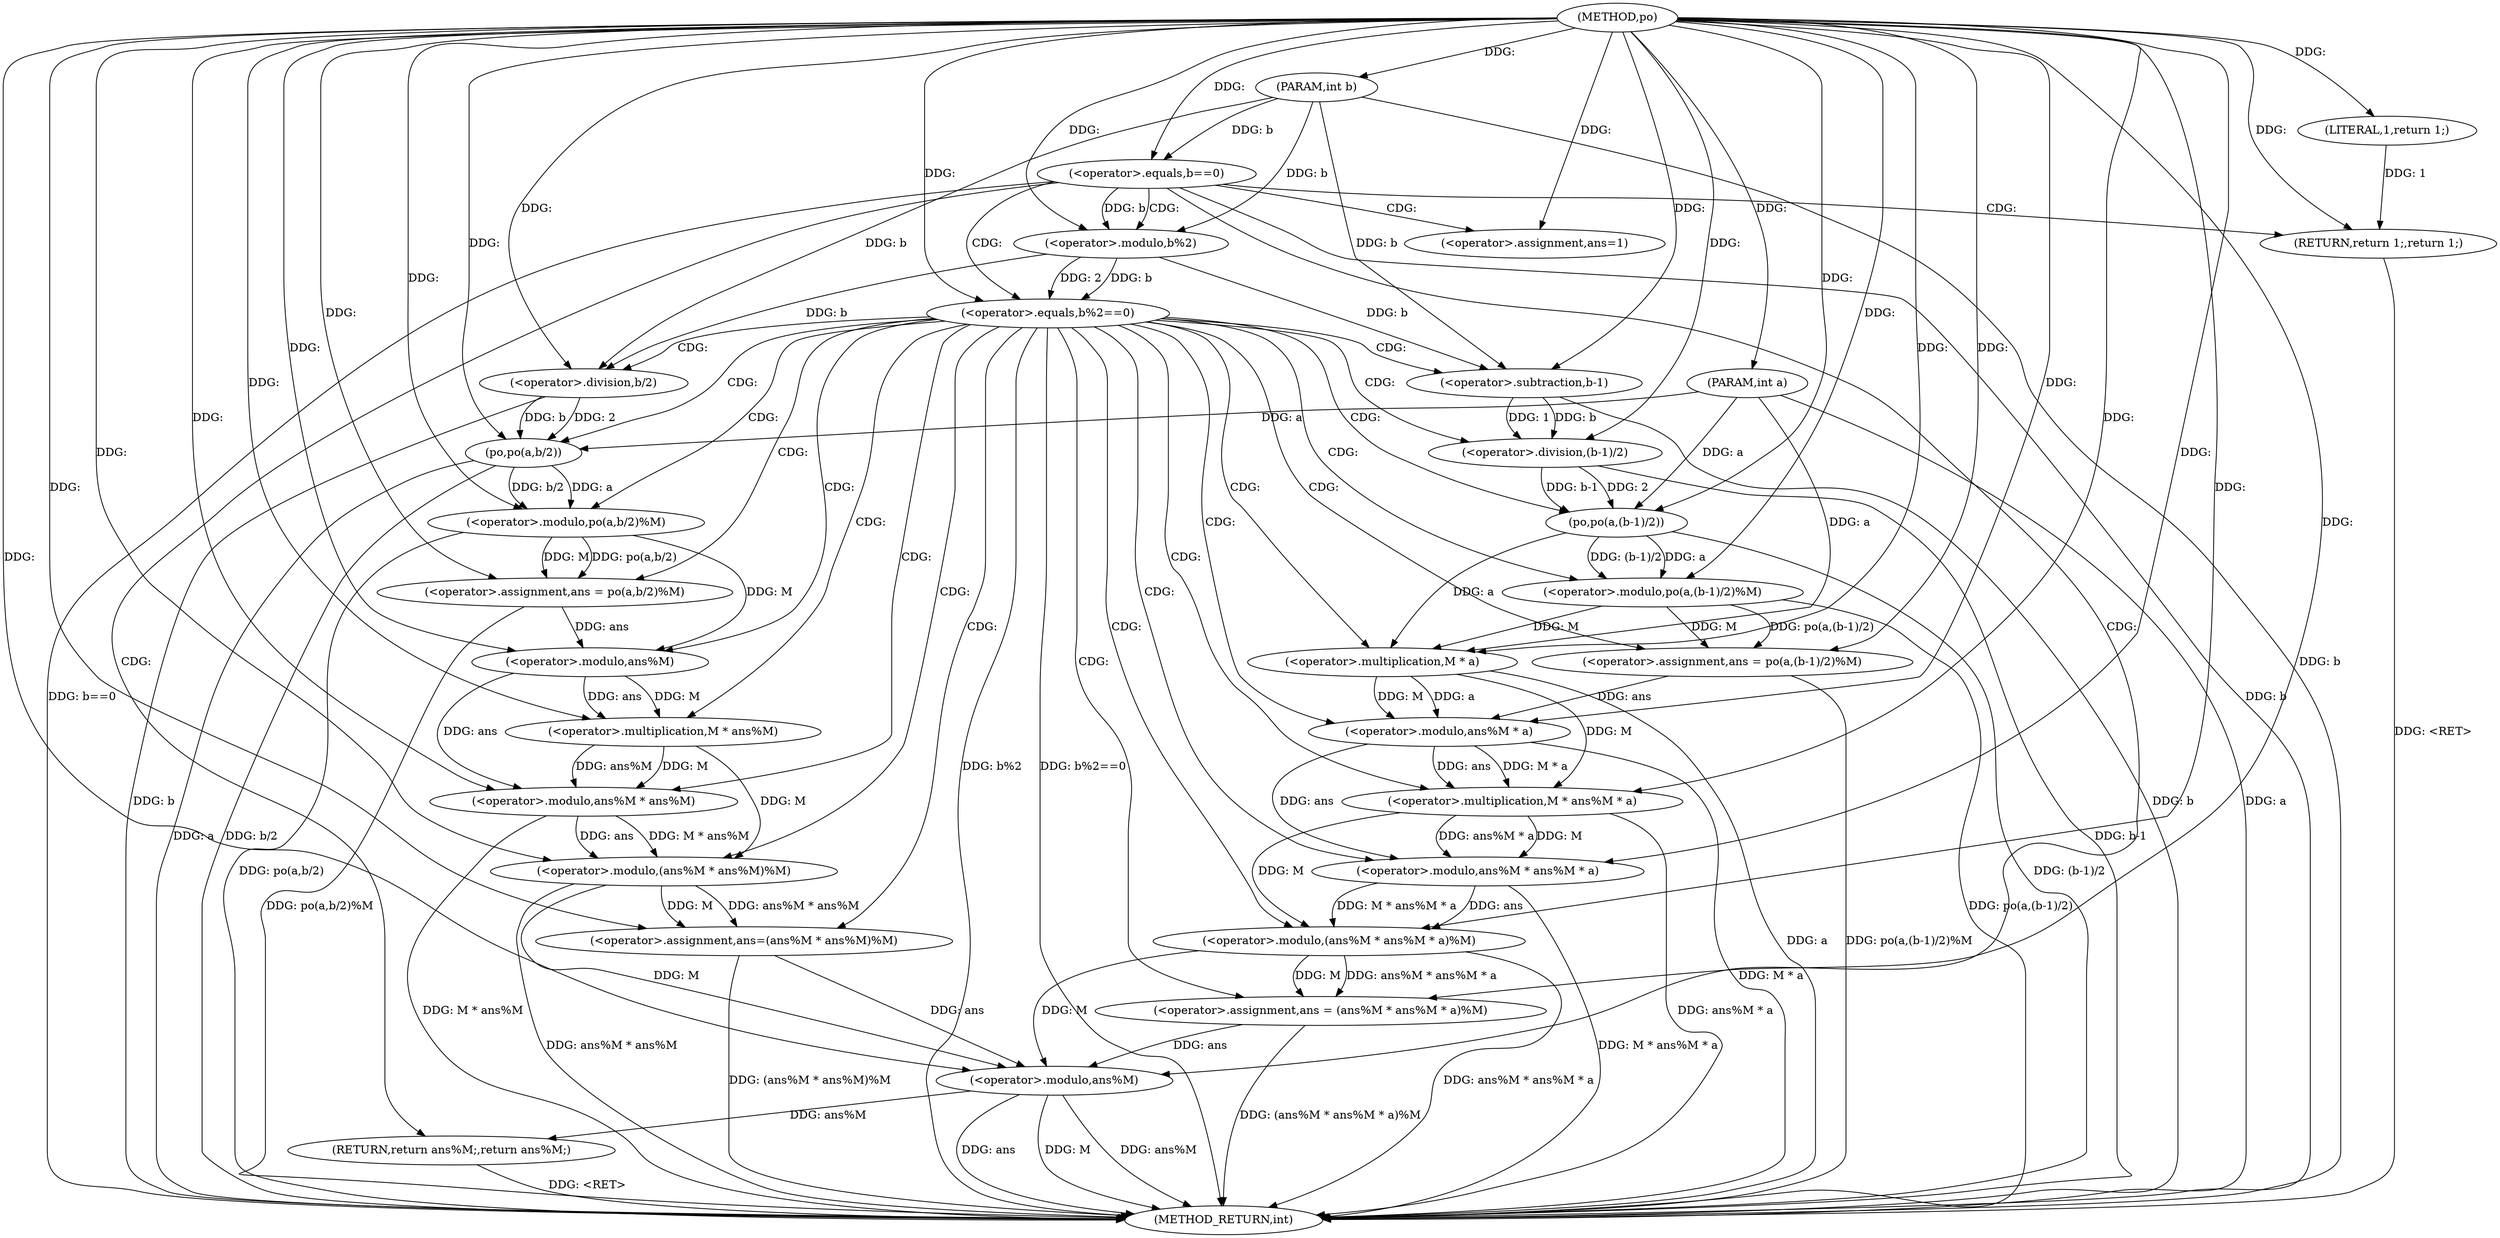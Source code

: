 digraph "po" {  
"1000306" [label = "(METHOD,po)" ]
"1000377" [label = "(METHOD_RETURN,int)" ]
"1000307" [label = "(PARAM,int a)" ]
"1000308" [label = "(PARAM,int b)" ]
"1000317" [label = "(<operator>.assignment,ans=1)" ]
"1000373" [label = "(RETURN,return ans%M;,return ans%M;)" ]
"1000311" [label = "(<operator>.equals,b==0)" ]
"1000314" [label = "(RETURN,return 1;,return 1;)" ]
"1000321" [label = "(<operator>.equals,b%2==0)" ]
"1000374" [label = "(<operator>.modulo,ans%M)" ]
"1000315" [label = "(LITERAL,1,return 1;)" ]
"1000327" [label = "(<operator>.assignment,ans = po(a,b/2)%M)" ]
"1000336" [label = "(<operator>.assignment,ans=(ans%M * ans%M)%M)" ]
"1000322" [label = "(<operator>.modulo,b%2)" ]
"1000349" [label = "(<operator>.assignment,ans = po(a,(b-1)/2)%M)" ]
"1000360" [label = "(<operator>.assignment,ans = (ans%M * ans%M * a)%M)" ]
"1000329" [label = "(<operator>.modulo,po(a,b/2)%M)" ]
"1000338" [label = "(<operator>.modulo,(ans%M * ans%M)%M)" ]
"1000330" [label = "(po,po(a,b/2))" ]
"1000339" [label = "(<operator>.modulo,ans%M * ans%M)" ]
"1000351" [label = "(<operator>.modulo,po(a,(b-1)/2)%M)" ]
"1000362" [label = "(<operator>.modulo,(ans%M * ans%M * a)%M)" ]
"1000332" [label = "(<operator>.division,b/2)" ]
"1000341" [label = "(<operator>.multiplication,M * ans%M)" ]
"1000352" [label = "(po,po(a,(b-1)/2))" ]
"1000363" [label = "(<operator>.modulo,ans%M * ans%M * a)" ]
"1000343" [label = "(<operator>.modulo,ans%M)" ]
"1000354" [label = "(<operator>.division,(b-1)/2)" ]
"1000365" [label = "(<operator>.multiplication,M * ans%M * a)" ]
"1000355" [label = "(<operator>.subtraction,b-1)" ]
"1000367" [label = "(<operator>.modulo,ans%M * a)" ]
"1000369" [label = "(<operator>.multiplication,M * a)" ]
  "1000314" -> "1000377"  [ label = "DDG: <RET>"] 
  "1000373" -> "1000377"  [ label = "DDG: <RET>"] 
  "1000307" -> "1000377"  [ label = "DDG: a"] 
  "1000308" -> "1000377"  [ label = "DDG: b"] 
  "1000311" -> "1000377"  [ label = "DDG: b"] 
  "1000311" -> "1000377"  [ label = "DDG: b==0"] 
  "1000321" -> "1000377"  [ label = "DDG: b%2"] 
  "1000321" -> "1000377"  [ label = "DDG: b%2==0"] 
  "1000355" -> "1000377"  [ label = "DDG: b"] 
  "1000354" -> "1000377"  [ label = "DDG: b-1"] 
  "1000352" -> "1000377"  [ label = "DDG: (b-1)/2"] 
  "1000351" -> "1000377"  [ label = "DDG: po(a,(b-1)/2)"] 
  "1000349" -> "1000377"  [ label = "DDG: po(a,(b-1)/2)%M"] 
  "1000369" -> "1000377"  [ label = "DDG: a"] 
  "1000367" -> "1000377"  [ label = "DDG: M * a"] 
  "1000365" -> "1000377"  [ label = "DDG: ans%M * a"] 
  "1000363" -> "1000377"  [ label = "DDG: M * ans%M * a"] 
  "1000362" -> "1000377"  [ label = "DDG: ans%M * ans%M * a"] 
  "1000360" -> "1000377"  [ label = "DDG: (ans%M * ans%M * a)%M"] 
  "1000330" -> "1000377"  [ label = "DDG: a"] 
  "1000332" -> "1000377"  [ label = "DDG: b"] 
  "1000330" -> "1000377"  [ label = "DDG: b/2"] 
  "1000329" -> "1000377"  [ label = "DDG: po(a,b/2)"] 
  "1000327" -> "1000377"  [ label = "DDG: po(a,b/2)%M"] 
  "1000339" -> "1000377"  [ label = "DDG: M * ans%M"] 
  "1000338" -> "1000377"  [ label = "DDG: ans%M * ans%M"] 
  "1000336" -> "1000377"  [ label = "DDG: (ans%M * ans%M)%M"] 
  "1000374" -> "1000377"  [ label = "DDG: ans"] 
  "1000374" -> "1000377"  [ label = "DDG: M"] 
  "1000374" -> "1000377"  [ label = "DDG: ans%M"] 
  "1000306" -> "1000307"  [ label = "DDG: "] 
  "1000306" -> "1000308"  [ label = "DDG: "] 
  "1000306" -> "1000317"  [ label = "DDG: "] 
  "1000374" -> "1000373"  [ label = "DDG: ans%M"] 
  "1000315" -> "1000314"  [ label = "DDG: 1"] 
  "1000306" -> "1000314"  [ label = "DDG: "] 
  "1000308" -> "1000311"  [ label = "DDG: b"] 
  "1000306" -> "1000311"  [ label = "DDG: "] 
  "1000306" -> "1000315"  [ label = "DDG: "] 
  "1000322" -> "1000321"  [ label = "DDG: 2"] 
  "1000322" -> "1000321"  [ label = "DDG: b"] 
  "1000306" -> "1000321"  [ label = "DDG: "] 
  "1000329" -> "1000327"  [ label = "DDG: M"] 
  "1000329" -> "1000327"  [ label = "DDG: po(a,b/2)"] 
  "1000338" -> "1000336"  [ label = "DDG: ans%M * ans%M"] 
  "1000338" -> "1000336"  [ label = "DDG: M"] 
  "1000360" -> "1000374"  [ label = "DDG: ans"] 
  "1000336" -> "1000374"  [ label = "DDG: ans"] 
  "1000306" -> "1000374"  [ label = "DDG: "] 
  "1000362" -> "1000374"  [ label = "DDG: M"] 
  "1000338" -> "1000374"  [ label = "DDG: M"] 
  "1000311" -> "1000322"  [ label = "DDG: b"] 
  "1000308" -> "1000322"  [ label = "DDG: b"] 
  "1000306" -> "1000322"  [ label = "DDG: "] 
  "1000306" -> "1000327"  [ label = "DDG: "] 
  "1000306" -> "1000336"  [ label = "DDG: "] 
  "1000351" -> "1000349"  [ label = "DDG: po(a,(b-1)/2)"] 
  "1000351" -> "1000349"  [ label = "DDG: M"] 
  "1000362" -> "1000360"  [ label = "DDG: ans%M * ans%M * a"] 
  "1000362" -> "1000360"  [ label = "DDG: M"] 
  "1000330" -> "1000329"  [ label = "DDG: a"] 
  "1000330" -> "1000329"  [ label = "DDG: b/2"] 
  "1000306" -> "1000329"  [ label = "DDG: "] 
  "1000339" -> "1000338"  [ label = "DDG: M * ans%M"] 
  "1000339" -> "1000338"  [ label = "DDG: ans"] 
  "1000341" -> "1000338"  [ label = "DDG: M"] 
  "1000306" -> "1000338"  [ label = "DDG: "] 
  "1000306" -> "1000349"  [ label = "DDG: "] 
  "1000306" -> "1000360"  [ label = "DDG: "] 
  "1000307" -> "1000330"  [ label = "DDG: a"] 
  "1000306" -> "1000330"  [ label = "DDG: "] 
  "1000332" -> "1000330"  [ label = "DDG: b"] 
  "1000332" -> "1000330"  [ label = "DDG: 2"] 
  "1000343" -> "1000339"  [ label = "DDG: ans"] 
  "1000306" -> "1000339"  [ label = "DDG: "] 
  "1000341" -> "1000339"  [ label = "DDG: M"] 
  "1000341" -> "1000339"  [ label = "DDG: ans%M"] 
  "1000352" -> "1000351"  [ label = "DDG: (b-1)/2"] 
  "1000352" -> "1000351"  [ label = "DDG: a"] 
  "1000306" -> "1000351"  [ label = "DDG: "] 
  "1000363" -> "1000362"  [ label = "DDG: ans"] 
  "1000363" -> "1000362"  [ label = "DDG: M * ans%M * a"] 
  "1000365" -> "1000362"  [ label = "DDG: M"] 
  "1000306" -> "1000362"  [ label = "DDG: "] 
  "1000322" -> "1000332"  [ label = "DDG: b"] 
  "1000308" -> "1000332"  [ label = "DDG: b"] 
  "1000306" -> "1000332"  [ label = "DDG: "] 
  "1000343" -> "1000341"  [ label = "DDG: M"] 
  "1000306" -> "1000341"  [ label = "DDG: "] 
  "1000343" -> "1000341"  [ label = "DDG: ans"] 
  "1000307" -> "1000352"  [ label = "DDG: a"] 
  "1000306" -> "1000352"  [ label = "DDG: "] 
  "1000354" -> "1000352"  [ label = "DDG: b-1"] 
  "1000354" -> "1000352"  [ label = "DDG: 2"] 
  "1000367" -> "1000363"  [ label = "DDG: ans"] 
  "1000306" -> "1000363"  [ label = "DDG: "] 
  "1000365" -> "1000363"  [ label = "DDG: ans%M * a"] 
  "1000365" -> "1000363"  [ label = "DDG: M"] 
  "1000327" -> "1000343"  [ label = "DDG: ans"] 
  "1000306" -> "1000343"  [ label = "DDG: "] 
  "1000329" -> "1000343"  [ label = "DDG: M"] 
  "1000355" -> "1000354"  [ label = "DDG: b"] 
  "1000355" -> "1000354"  [ label = "DDG: 1"] 
  "1000306" -> "1000354"  [ label = "DDG: "] 
  "1000369" -> "1000365"  [ label = "DDG: M"] 
  "1000306" -> "1000365"  [ label = "DDG: "] 
  "1000367" -> "1000365"  [ label = "DDG: M * a"] 
  "1000367" -> "1000365"  [ label = "DDG: ans"] 
  "1000322" -> "1000355"  [ label = "DDG: b"] 
  "1000308" -> "1000355"  [ label = "DDG: b"] 
  "1000306" -> "1000355"  [ label = "DDG: "] 
  "1000349" -> "1000367"  [ label = "DDG: ans"] 
  "1000306" -> "1000367"  [ label = "DDG: "] 
  "1000369" -> "1000367"  [ label = "DDG: a"] 
  "1000369" -> "1000367"  [ label = "DDG: M"] 
  "1000351" -> "1000369"  [ label = "DDG: M"] 
  "1000306" -> "1000369"  [ label = "DDG: "] 
  "1000352" -> "1000369"  [ label = "DDG: a"] 
  "1000307" -> "1000369"  [ label = "DDG: a"] 
  "1000311" -> "1000321"  [ label = "CDG: "] 
  "1000311" -> "1000373"  [ label = "CDG: "] 
  "1000311" -> "1000314"  [ label = "CDG: "] 
  "1000311" -> "1000374"  [ label = "CDG: "] 
  "1000311" -> "1000317"  [ label = "CDG: "] 
  "1000311" -> "1000322"  [ label = "CDG: "] 
  "1000321" -> "1000341"  [ label = "CDG: "] 
  "1000321" -> "1000367"  [ label = "CDG: "] 
  "1000321" -> "1000332"  [ label = "CDG: "] 
  "1000321" -> "1000362"  [ label = "CDG: "] 
  "1000321" -> "1000360"  [ label = "CDG: "] 
  "1000321" -> "1000354"  [ label = "CDG: "] 
  "1000321" -> "1000338"  [ label = "CDG: "] 
  "1000321" -> "1000349"  [ label = "CDG: "] 
  "1000321" -> "1000351"  [ label = "CDG: "] 
  "1000321" -> "1000330"  [ label = "CDG: "] 
  "1000321" -> "1000365"  [ label = "CDG: "] 
  "1000321" -> "1000336"  [ label = "CDG: "] 
  "1000321" -> "1000329"  [ label = "CDG: "] 
  "1000321" -> "1000363"  [ label = "CDG: "] 
  "1000321" -> "1000355"  [ label = "CDG: "] 
  "1000321" -> "1000327"  [ label = "CDG: "] 
  "1000321" -> "1000343"  [ label = "CDG: "] 
  "1000321" -> "1000369"  [ label = "CDG: "] 
  "1000321" -> "1000352"  [ label = "CDG: "] 
  "1000321" -> "1000339"  [ label = "CDG: "] 
}
